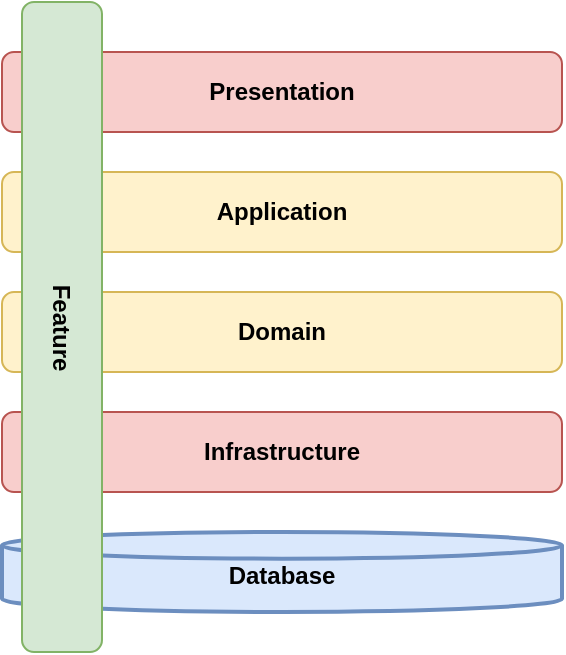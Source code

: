 <mxfile version="21.7.4" type="device">
  <diagram id="rOsOsXzstShcfSepX0iM" name="Page-1">
    <mxGraphModel dx="1434" dy="768" grid="1" gridSize="10" guides="1" tooltips="1" connect="1" arrows="1" fold="1" page="1" pageScale="1" pageWidth="850" pageHeight="1100" math="0" shadow="0">
      <root>
        <mxCell id="0" />
        <mxCell id="1" parent="0" />
        <mxCell id="hoIVqcJ50_7qzDen5r93-2" value="Presentation" style="rounded=1;whiteSpace=wrap;html=1;fontStyle=1;fillColor=#f8cecc;strokeColor=#b85450;" parent="1" vertex="1">
          <mxGeometry x="240" y="160" width="280" height="40" as="geometry" />
        </mxCell>
        <mxCell id="hoIVqcJ50_7qzDen5r93-3" value="Application" style="rounded=1;whiteSpace=wrap;html=1;fontStyle=1;fillColor=#fff2cc;strokeColor=#d6b656;" parent="1" vertex="1">
          <mxGeometry x="240" y="220" width="280" height="40" as="geometry" />
        </mxCell>
        <mxCell id="hoIVqcJ50_7qzDen5r93-4" value="Domain" style="rounded=1;whiteSpace=wrap;html=1;fontStyle=1;fillColor=#fff2cc;strokeColor=#d6b656;" parent="1" vertex="1">
          <mxGeometry x="240" y="280" width="280" height="40" as="geometry" />
        </mxCell>
        <mxCell id="hoIVqcJ50_7qzDen5r93-5" value="Database" style="strokeWidth=2;html=1;shape=mxgraph.flowchart.database;whiteSpace=wrap;fontStyle=1;spacingTop=3;fillColor=#dae8fc;strokeColor=#6c8ebf;" parent="1" vertex="1">
          <mxGeometry x="240" y="400" width="280" height="40" as="geometry" />
        </mxCell>
        <mxCell id="hoIVqcJ50_7qzDen5r93-14" value="Infrastructure" style="rounded=1;whiteSpace=wrap;html=1;fontStyle=1;fillColor=#f8cecc;strokeColor=#b85450;" parent="1" vertex="1">
          <mxGeometry x="240" y="340" width="280" height="40" as="geometry" />
        </mxCell>
        <mxCell id="hoIVqcJ50_7qzDen5r93-22" value="Feature" style="rounded=1;whiteSpace=wrap;html=1;fontStyle=1;fillColor=#d5e8d4;strokeColor=#82b366;rotation=90;" parent="1" vertex="1">
          <mxGeometry x="107.5" y="277.5" width="325" height="40" as="geometry" />
        </mxCell>
      </root>
    </mxGraphModel>
  </diagram>
</mxfile>
